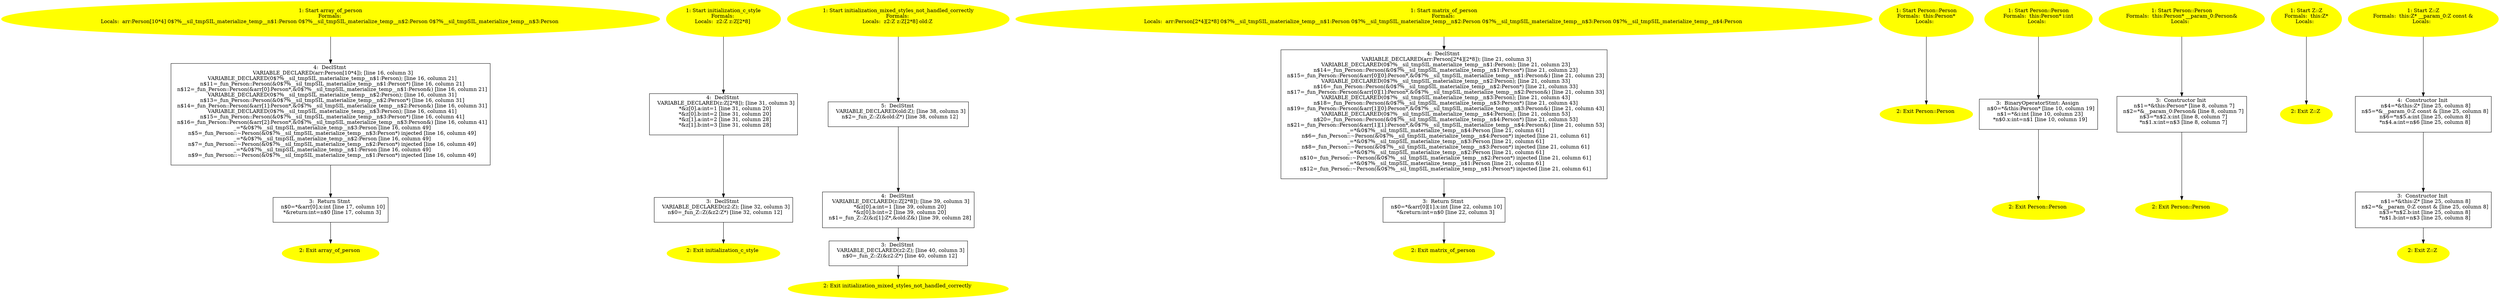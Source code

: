 /* @generated */
digraph cfg {
"array_of_person#7945672701495610995.0fecf6778237d47d15191cac7fab514c_1" [label="1: Start array_of_person\nFormals: \nLocals:  arr:Person[10*4] 0$?%__sil_tmpSIL_materialize_temp__n$1:Person 0$?%__sil_tmpSIL_materialize_temp__n$2:Person 0$?%__sil_tmpSIL_materialize_temp__n$3:Person \n  " color=yellow style=filled]
	

	 "array_of_person#7945672701495610995.0fecf6778237d47d15191cac7fab514c_1" -> "array_of_person#7945672701495610995.0fecf6778237d47d15191cac7fab514c_4" ;
"array_of_person#7945672701495610995.0fecf6778237d47d15191cac7fab514c_2" [label="2: Exit array_of_person \n  " color=yellow style=filled]
	

"array_of_person#7945672701495610995.0fecf6778237d47d15191cac7fab514c_3" [label="3:  Return Stmt \n   n$0=*&arr[0].x:int [line 17, column 10]\n  *&return:int=n$0 [line 17, column 3]\n " shape="box"]
	

	 "array_of_person#7945672701495610995.0fecf6778237d47d15191cac7fab514c_3" -> "array_of_person#7945672701495610995.0fecf6778237d47d15191cac7fab514c_2" ;
"array_of_person#7945672701495610995.0fecf6778237d47d15191cac7fab514c_4" [label="4:  DeclStmt \n   VARIABLE_DECLARED(arr:Person[10*4]); [line 16, column 3]\n  VARIABLE_DECLARED(0$?%__sil_tmpSIL_materialize_temp__n$1:Person); [line 16, column 21]\n  n$11=_fun_Person::Person(&0$?%__sil_tmpSIL_materialize_temp__n$1:Person*) [line 16, column 21]\n  n$12=_fun_Person::Person(&arr[0]:Person*,&0$?%__sil_tmpSIL_materialize_temp__n$1:Person&) [line 16, column 21]\n  VARIABLE_DECLARED(0$?%__sil_tmpSIL_materialize_temp__n$2:Person); [line 16, column 31]\n  n$13=_fun_Person::Person(&0$?%__sil_tmpSIL_materialize_temp__n$2:Person*) [line 16, column 31]\n  n$14=_fun_Person::Person(&arr[1]:Person*,&0$?%__sil_tmpSIL_materialize_temp__n$2:Person&) [line 16, column 31]\n  VARIABLE_DECLARED(0$?%__sil_tmpSIL_materialize_temp__n$3:Person); [line 16, column 41]\n  n$15=_fun_Person::Person(&0$?%__sil_tmpSIL_materialize_temp__n$3:Person*) [line 16, column 41]\n  n$16=_fun_Person::Person(&arr[2]:Person*,&0$?%__sil_tmpSIL_materialize_temp__n$3:Person&) [line 16, column 41]\n  _=*&0$?%__sil_tmpSIL_materialize_temp__n$3:Person [line 16, column 49]\n  n$5=_fun_Person::~Person(&0$?%__sil_tmpSIL_materialize_temp__n$3:Person*) injected [line 16, column 49]\n  _=*&0$?%__sil_tmpSIL_materialize_temp__n$2:Person [line 16, column 49]\n  n$7=_fun_Person::~Person(&0$?%__sil_tmpSIL_materialize_temp__n$2:Person*) injected [line 16, column 49]\n  _=*&0$?%__sil_tmpSIL_materialize_temp__n$1:Person [line 16, column 49]\n  n$9=_fun_Person::~Person(&0$?%__sil_tmpSIL_materialize_temp__n$1:Person*) injected [line 16, column 49]\n " shape="box"]
	

	 "array_of_person#7945672701495610995.0fecf6778237d47d15191cac7fab514c_4" -> "array_of_person#7945672701495610995.0fecf6778237d47d15191cac7fab514c_3" ;
"initialization_c_style#16495589501342328206.0d90448020e72c05f693b9221dac03f8_1" [label="1: Start initialization_c_style\nFormals: \nLocals:  z2:Z z:Z[2*8] \n  " color=yellow style=filled]
	

	 "initialization_c_style#16495589501342328206.0d90448020e72c05f693b9221dac03f8_1" -> "initialization_c_style#16495589501342328206.0d90448020e72c05f693b9221dac03f8_4" ;
"initialization_c_style#16495589501342328206.0d90448020e72c05f693b9221dac03f8_2" [label="2: Exit initialization_c_style \n  " color=yellow style=filled]
	

"initialization_c_style#16495589501342328206.0d90448020e72c05f693b9221dac03f8_3" [label="3:  DeclStmt \n   VARIABLE_DECLARED(z2:Z); [line 32, column 3]\n  n$0=_fun_Z::Z(&z2:Z*) [line 32, column 12]\n " shape="box"]
	

	 "initialization_c_style#16495589501342328206.0d90448020e72c05f693b9221dac03f8_3" -> "initialization_c_style#16495589501342328206.0d90448020e72c05f693b9221dac03f8_2" ;
"initialization_c_style#16495589501342328206.0d90448020e72c05f693b9221dac03f8_4" [label="4:  DeclStmt \n   VARIABLE_DECLARED(z:Z[2*8]); [line 31, column 3]\n  *&z[0].a:int=1 [line 31, column 20]\n  *&z[0].b:int=2 [line 31, column 20]\n  *&z[1].a:int=2 [line 31, column 28]\n  *&z[1].b:int=3 [line 31, column 28]\n " shape="box"]
	

	 "initialization_c_style#16495589501342328206.0d90448020e72c05f693b9221dac03f8_4" -> "initialization_c_style#16495589501342328206.0d90448020e72c05f693b9221dac03f8_3" ;
"initialization_mixed_styles_not_handled_correctly#5603413470418470631.422782850043f1b48105fbbb47efe379_1" [label="1: Start initialization_mixed_styles_not_handled_correctly\nFormals: \nLocals:  z2:Z z:Z[2*8] old:Z \n  " color=yellow style=filled]
	

	 "initialization_mixed_styles_not_handled_correctly#5603413470418470631.422782850043f1b48105fbbb47efe379_1" -> "initialization_mixed_styles_not_handled_correctly#5603413470418470631.422782850043f1b48105fbbb47efe379_5" ;
"initialization_mixed_styles_not_handled_correctly#5603413470418470631.422782850043f1b48105fbbb47efe379_2" [label="2: Exit initialization_mixed_styles_not_handled_correctly \n  " color=yellow style=filled]
	

"initialization_mixed_styles_not_handled_correctly#5603413470418470631.422782850043f1b48105fbbb47efe379_3" [label="3:  DeclStmt \n   VARIABLE_DECLARED(z2:Z); [line 40, column 3]\n  n$0=_fun_Z::Z(&z2:Z*) [line 40, column 12]\n " shape="box"]
	

	 "initialization_mixed_styles_not_handled_correctly#5603413470418470631.422782850043f1b48105fbbb47efe379_3" -> "initialization_mixed_styles_not_handled_correctly#5603413470418470631.422782850043f1b48105fbbb47efe379_2" ;
"initialization_mixed_styles_not_handled_correctly#5603413470418470631.422782850043f1b48105fbbb47efe379_4" [label="4:  DeclStmt \n   VARIABLE_DECLARED(z:Z[2*8]); [line 39, column 3]\n  *&z[0].a:int=1 [line 39, column 20]\n  *&z[0].b:int=2 [line 39, column 20]\n  n$1=_fun_Z::Z(&z[1]:Z*,&old:Z&) [line 39, column 28]\n " shape="box"]
	

	 "initialization_mixed_styles_not_handled_correctly#5603413470418470631.422782850043f1b48105fbbb47efe379_4" -> "initialization_mixed_styles_not_handled_correctly#5603413470418470631.422782850043f1b48105fbbb47efe379_3" ;
"initialization_mixed_styles_not_handled_correctly#5603413470418470631.422782850043f1b48105fbbb47efe379_5" [label="5:  DeclStmt \n   VARIABLE_DECLARED(old:Z); [line 38, column 3]\n  n$2=_fun_Z::Z(&old:Z*) [line 38, column 12]\n " shape="box"]
	

	 "initialization_mixed_styles_not_handled_correctly#5603413470418470631.422782850043f1b48105fbbb47efe379_5" -> "initialization_mixed_styles_not_handled_correctly#5603413470418470631.422782850043f1b48105fbbb47efe379_4" ;
"matrix_of_person#2881910427017022824.27f7f148c4911c13b3061cef6fe2673d_1" [label="1: Start matrix_of_person\nFormals: \nLocals:  arr:Person[2*4][2*8] 0$?%__sil_tmpSIL_materialize_temp__n$1:Person 0$?%__sil_tmpSIL_materialize_temp__n$2:Person 0$?%__sil_tmpSIL_materialize_temp__n$3:Person 0$?%__sil_tmpSIL_materialize_temp__n$4:Person \n  " color=yellow style=filled]
	

	 "matrix_of_person#2881910427017022824.27f7f148c4911c13b3061cef6fe2673d_1" -> "matrix_of_person#2881910427017022824.27f7f148c4911c13b3061cef6fe2673d_4" ;
"matrix_of_person#2881910427017022824.27f7f148c4911c13b3061cef6fe2673d_2" [label="2: Exit matrix_of_person \n  " color=yellow style=filled]
	

"matrix_of_person#2881910427017022824.27f7f148c4911c13b3061cef6fe2673d_3" [label="3:  Return Stmt \n   n$0=*&arr[0][1].x:int [line 22, column 10]\n  *&return:int=n$0 [line 22, column 3]\n " shape="box"]
	

	 "matrix_of_person#2881910427017022824.27f7f148c4911c13b3061cef6fe2673d_3" -> "matrix_of_person#2881910427017022824.27f7f148c4911c13b3061cef6fe2673d_2" ;
"matrix_of_person#2881910427017022824.27f7f148c4911c13b3061cef6fe2673d_4" [label="4:  DeclStmt \n   VARIABLE_DECLARED(arr:Person[2*4][2*8]); [line 21, column 3]\n  VARIABLE_DECLARED(0$?%__sil_tmpSIL_materialize_temp__n$1:Person); [line 21, column 23]\n  n$14=_fun_Person::Person(&0$?%__sil_tmpSIL_materialize_temp__n$1:Person*) [line 21, column 23]\n  n$15=_fun_Person::Person(&arr[0][0]:Person*,&0$?%__sil_tmpSIL_materialize_temp__n$1:Person&) [line 21, column 23]\n  VARIABLE_DECLARED(0$?%__sil_tmpSIL_materialize_temp__n$2:Person); [line 21, column 33]\n  n$16=_fun_Person::Person(&0$?%__sil_tmpSIL_materialize_temp__n$2:Person*) [line 21, column 33]\n  n$17=_fun_Person::Person(&arr[0][1]:Person*,&0$?%__sil_tmpSIL_materialize_temp__n$2:Person&) [line 21, column 33]\n  VARIABLE_DECLARED(0$?%__sil_tmpSIL_materialize_temp__n$3:Person); [line 21, column 43]\n  n$18=_fun_Person::Person(&0$?%__sil_tmpSIL_materialize_temp__n$3:Person*) [line 21, column 43]\n  n$19=_fun_Person::Person(&arr[1][0]:Person*,&0$?%__sil_tmpSIL_materialize_temp__n$3:Person&) [line 21, column 43]\n  VARIABLE_DECLARED(0$?%__sil_tmpSIL_materialize_temp__n$4:Person); [line 21, column 53]\n  n$20=_fun_Person::Person(&0$?%__sil_tmpSIL_materialize_temp__n$4:Person*) [line 21, column 53]\n  n$21=_fun_Person::Person(&arr[1][1]:Person*,&0$?%__sil_tmpSIL_materialize_temp__n$4:Person&) [line 21, column 53]\n  _=*&0$?%__sil_tmpSIL_materialize_temp__n$4:Person [line 21, column 61]\n  n$6=_fun_Person::~Person(&0$?%__sil_tmpSIL_materialize_temp__n$4:Person*) injected [line 21, column 61]\n  _=*&0$?%__sil_tmpSIL_materialize_temp__n$3:Person [line 21, column 61]\n  n$8=_fun_Person::~Person(&0$?%__sil_tmpSIL_materialize_temp__n$3:Person*) injected [line 21, column 61]\n  _=*&0$?%__sil_tmpSIL_materialize_temp__n$2:Person [line 21, column 61]\n  n$10=_fun_Person::~Person(&0$?%__sil_tmpSIL_materialize_temp__n$2:Person*) injected [line 21, column 61]\n  _=*&0$?%__sil_tmpSIL_materialize_temp__n$1:Person [line 21, column 61]\n  n$12=_fun_Person::~Person(&0$?%__sil_tmpSIL_materialize_temp__n$1:Person*) injected [line 21, column 61]\n " shape="box"]
	

	 "matrix_of_person#2881910427017022824.27f7f148c4911c13b3061cef6fe2673d_4" -> "matrix_of_person#2881910427017022824.27f7f148c4911c13b3061cef6fe2673d_3" ;
"Person#Person#{13294141311747224102}.29587c0ac2200b59d0b19a07fdc656e5_1" [label="1: Start Person::Person\nFormals:  this:Person*\nLocals:  \n  " color=yellow style=filled]
	

	 "Person#Person#{13294141311747224102}.29587c0ac2200b59d0b19a07fdc656e5_1" -> "Person#Person#{13294141311747224102}.29587c0ac2200b59d0b19a07fdc656e5_2" ;
"Person#Person#{13294141311747224102}.29587c0ac2200b59d0b19a07fdc656e5_2" [label="2: Exit Person::Person \n  " color=yellow style=filled]
	

"Person#Person#{13294170998561185799}.33e91269ce59e5b361de941ed03c6643_1" [label="1: Start Person::Person\nFormals:  this:Person* i:int\nLocals:  \n  " color=yellow style=filled]
	

	 "Person#Person#{13294170998561185799}.33e91269ce59e5b361de941ed03c6643_1" -> "Person#Person#{13294170998561185799}.33e91269ce59e5b361de941ed03c6643_3" ;
"Person#Person#{13294170998561185799}.33e91269ce59e5b361de941ed03c6643_2" [label="2: Exit Person::Person \n  " color=yellow style=filled]
	

"Person#Person#{13294170998561185799}.33e91269ce59e5b361de941ed03c6643_3" [label="3:  BinaryOperatorStmt: Assign \n   n$0=*&this:Person* [line 10, column 19]\n  n$1=*&i:int [line 10, column 23]\n  *n$0.x:int=n$1 [line 10, column 19]\n " shape="box"]
	

	 "Person#Person#{13294170998561185799}.33e91269ce59e5b361de941ed03c6643_3" -> "Person#Person#{13294170998561185799}.33e91269ce59e5b361de941ed03c6643_2" ;
"Person#Person#{14928211719836437323|constexpr}.702b3fbc6c128973c192111cbb802edd_1" [label="1: Start Person::Person\nFormals:  this:Person* __param_0:Person&\nLocals:  \n  " color=yellow style=filled]
	

	 "Person#Person#{14928211719836437323|constexpr}.702b3fbc6c128973c192111cbb802edd_1" -> "Person#Person#{14928211719836437323|constexpr}.702b3fbc6c128973c192111cbb802edd_3" ;
"Person#Person#{14928211719836437323|constexpr}.702b3fbc6c128973c192111cbb802edd_2" [label="2: Exit Person::Person \n  " color=yellow style=filled]
	

"Person#Person#{14928211719836437323|constexpr}.702b3fbc6c128973c192111cbb802edd_3" [label="3:  Constructor Init \n   n$1=*&this:Person* [line 8, column 7]\n  n$2=*&__param_0:Person& [line 8, column 7]\n  n$3=*n$2.x:int [line 8, column 7]\n  *n$1.x:int=n$3 [line 8, column 7]\n " shape="box"]
	

	 "Person#Person#{14928211719836437323|constexpr}.702b3fbc6c128973c192111cbb802edd_3" -> "Person#Person#{14928211719836437323|constexpr}.702b3fbc6c128973c192111cbb802edd_2" ;
"Z#Z#{733480695536199502}.d7175b729ebcbd1d5a54386c5c573d33_1" [label="1: Start Z::Z\nFormals:  this:Z*\nLocals:  \n  " color=yellow style=filled]
	

	 "Z#Z#{733480695536199502}.d7175b729ebcbd1d5a54386c5c573d33_1" -> "Z#Z#{733480695536199502}.d7175b729ebcbd1d5a54386c5c573d33_2" ;
"Z#Z#{733480695536199502}.d7175b729ebcbd1d5a54386c5c573d33_2" [label="2: Exit Z::Z \n  " color=yellow style=filled]
	

"Z#Z#{9563152316573688029|constexpr}.befec20c7675cc0f4c49f58f88b8946e_1" [label="1: Start Z::Z\nFormals:  this:Z* __param_0:Z const &\nLocals:  \n  " color=yellow style=filled]
	

	 "Z#Z#{9563152316573688029|constexpr}.befec20c7675cc0f4c49f58f88b8946e_1" -> "Z#Z#{9563152316573688029|constexpr}.befec20c7675cc0f4c49f58f88b8946e_4" ;
"Z#Z#{9563152316573688029|constexpr}.befec20c7675cc0f4c49f58f88b8946e_2" [label="2: Exit Z::Z \n  " color=yellow style=filled]
	

"Z#Z#{9563152316573688029|constexpr}.befec20c7675cc0f4c49f58f88b8946e_3" [label="3:  Constructor Init \n   n$1=*&this:Z* [line 25, column 8]\n  n$2=*&__param_0:Z const & [line 25, column 8]\n  n$3=*n$2.b:int [line 25, column 8]\n  *n$1.b:int=n$3 [line 25, column 8]\n " shape="box"]
	

	 "Z#Z#{9563152316573688029|constexpr}.befec20c7675cc0f4c49f58f88b8946e_3" -> "Z#Z#{9563152316573688029|constexpr}.befec20c7675cc0f4c49f58f88b8946e_2" ;
"Z#Z#{9563152316573688029|constexpr}.befec20c7675cc0f4c49f58f88b8946e_4" [label="4:  Constructor Init \n   n$4=*&this:Z* [line 25, column 8]\n  n$5=*&__param_0:Z const & [line 25, column 8]\n  n$6=*n$5.a:int [line 25, column 8]\n  *n$4.a:int=n$6 [line 25, column 8]\n " shape="box"]
	

	 "Z#Z#{9563152316573688029|constexpr}.befec20c7675cc0f4c49f58f88b8946e_4" -> "Z#Z#{9563152316573688029|constexpr}.befec20c7675cc0f4c49f58f88b8946e_3" ;
}
